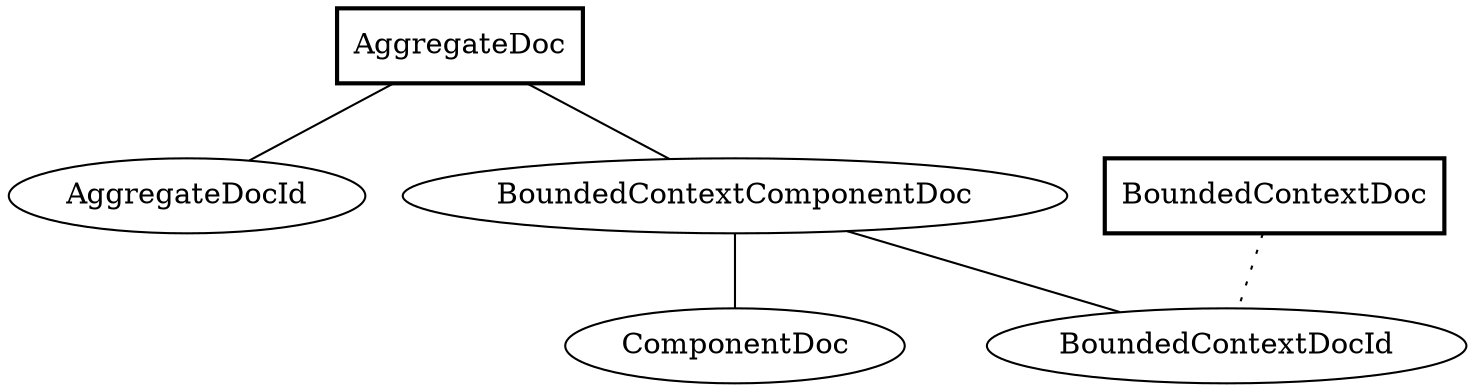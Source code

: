 graph {
splines=spline;
overlap=false;
"AggregateDoc" -- "AggregateDocId" [style=solid];
"BoundedContextComponentDoc" -- "ComponentDoc" [style=solid];
"AggregateDoc" -- "BoundedContextComponentDoc" [style=solid];
"BoundedContextDoc" -- "BoundedContextDocId" [style=dotted];
"BoundedContextComponentDoc" -- "BoundedContextDocId" [style=solid];
"BoundedContextComponentDoc"[shape=ellipse];
"ComponentDoc"[shape=ellipse];
"BoundedContextDocId"[shape=ellipse];
"BoundedContextDoc"[shape=box,style=bold];
"AggregateDoc"[shape=box,style=bold];
"AggregateDocId"[shape=ellipse];
}
